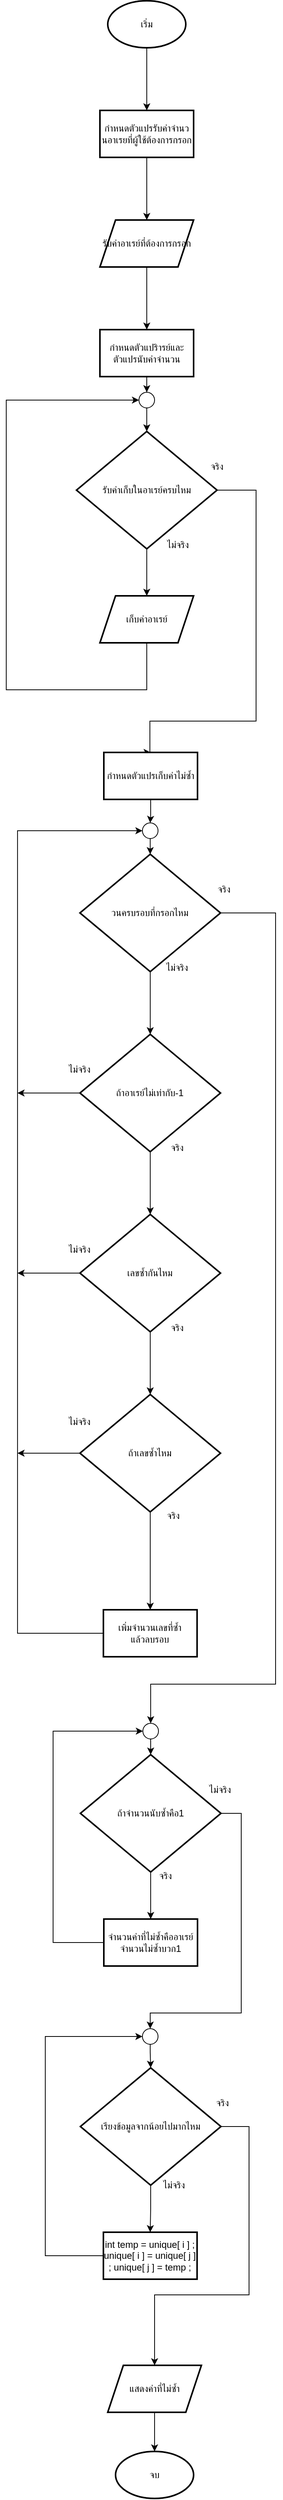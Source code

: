 <mxfile version="25.0.3">
  <diagram name="Page-1" id="d7DHoetO1ljjJ4mgrFDa">
    <mxGraphModel dx="1755" dy="927" grid="1" gridSize="10" guides="1" tooltips="1" connect="1" arrows="1" fold="1" page="1" pageScale="1" pageWidth="850" pageHeight="1100" math="0" shadow="0">
      <root>
        <mxCell id="0" />
        <mxCell id="1" parent="0" />
        <mxCell id="mlZ7eP1RpLbqaplrxPkS-2" value="" style="edgeStyle=orthogonalEdgeStyle;rounded=0;orthogonalLoop=1;jettySize=auto;html=1;" edge="1" parent="1" source="mlZ7eP1RpLbqaplrxPkS-3" target="mlZ7eP1RpLbqaplrxPkS-5">
          <mxGeometry relative="1" as="geometry" />
        </mxCell>
        <mxCell id="mlZ7eP1RpLbqaplrxPkS-3" value="เริ่ม" style="strokeWidth=2;html=1;shape=mxgraph.flowchart.start_1;whiteSpace=wrap;" vertex="1" parent="1">
          <mxGeometry x="370" y="50" width="100" height="60" as="geometry" />
        </mxCell>
        <mxCell id="mlZ7eP1RpLbqaplrxPkS-4" value="" style="edgeStyle=orthogonalEdgeStyle;rounded=0;orthogonalLoop=1;jettySize=auto;html=1;" edge="1" parent="1" source="mlZ7eP1RpLbqaplrxPkS-5" target="mlZ7eP1RpLbqaplrxPkS-7">
          <mxGeometry relative="1" as="geometry" />
        </mxCell>
        <mxCell id="mlZ7eP1RpLbqaplrxPkS-5" value="กำหนดตัวแปรรับค่าจำนวนอาเรยที่ผู้ใช้ต้องการกรอก" style="whiteSpace=wrap;html=1;strokeWidth=2;" vertex="1" parent="1">
          <mxGeometry x="360" y="190" width="120" height="60" as="geometry" />
        </mxCell>
        <mxCell id="mlZ7eP1RpLbqaplrxPkS-6" value="" style="edgeStyle=orthogonalEdgeStyle;rounded=0;orthogonalLoop=1;jettySize=auto;html=1;" edge="1" parent="1" source="mlZ7eP1RpLbqaplrxPkS-7" target="mlZ7eP1RpLbqaplrxPkS-9">
          <mxGeometry relative="1" as="geometry" />
        </mxCell>
        <mxCell id="mlZ7eP1RpLbqaplrxPkS-7" value="รับค่าอาเรย์ที่ต้องการกรอก" style="shape=parallelogram;perimeter=parallelogramPerimeter;whiteSpace=wrap;html=1;fixedSize=1;strokeWidth=2;" vertex="1" parent="1">
          <mxGeometry x="360" y="330" width="120" height="60" as="geometry" />
        </mxCell>
        <mxCell id="mlZ7eP1RpLbqaplrxPkS-8" value="" style="edgeStyle=orthogonalEdgeStyle;rounded=0;orthogonalLoop=1;jettySize=auto;html=1;" edge="1" parent="1" source="mlZ7eP1RpLbqaplrxPkS-17" target="mlZ7eP1RpLbqaplrxPkS-12">
          <mxGeometry relative="1" as="geometry" />
        </mxCell>
        <mxCell id="mlZ7eP1RpLbqaplrxPkS-9" value="กำหนดตัวแปริารย์และตัวแปรนับค่าจำนวน" style="whiteSpace=wrap;html=1;strokeWidth=2;" vertex="1" parent="1">
          <mxGeometry x="360" y="470" width="120" height="60" as="geometry" />
        </mxCell>
        <mxCell id="mlZ7eP1RpLbqaplrxPkS-10" value="" style="edgeStyle=orthogonalEdgeStyle;rounded=0;orthogonalLoop=1;jettySize=auto;html=1;" edge="1" parent="1" source="mlZ7eP1RpLbqaplrxPkS-12" target="mlZ7eP1RpLbqaplrxPkS-15">
          <mxGeometry relative="1" as="geometry" />
        </mxCell>
        <mxCell id="mlZ7eP1RpLbqaplrxPkS-11" style="edgeStyle=orthogonalEdgeStyle;rounded=0;orthogonalLoop=1;jettySize=auto;html=1;entryX=0.5;entryY=0;entryDx=0;entryDy=0;" edge="1" parent="1" source="mlZ7eP1RpLbqaplrxPkS-12" target="mlZ7eP1RpLbqaplrxPkS-43">
          <mxGeometry relative="1" as="geometry">
            <mxPoint x="424" y="1030" as="targetPoint" />
            <Array as="points">
              <mxPoint x="560" y="675" />
              <mxPoint x="560" y="970" />
              <mxPoint x="424" y="970" />
              <mxPoint x="424" y="1010" />
            </Array>
          </mxGeometry>
        </mxCell>
        <mxCell id="mlZ7eP1RpLbqaplrxPkS-12" value="รับค่าเก็บในอาเรย์ครบไหม" style="rhombus;whiteSpace=wrap;html=1;strokeWidth=2;" vertex="1" parent="1">
          <mxGeometry x="330" y="600" width="180" height="150" as="geometry" />
        </mxCell>
        <mxCell id="mlZ7eP1RpLbqaplrxPkS-13" value="ไม่จริง" style="text;html=1;align=center;verticalAlign=middle;whiteSpace=wrap;rounded=0;" vertex="1" parent="1">
          <mxGeometry x="430" y="730" width="60" height="30" as="geometry" />
        </mxCell>
        <mxCell id="mlZ7eP1RpLbqaplrxPkS-14" style="edgeStyle=orthogonalEdgeStyle;rounded=0;orthogonalLoop=1;jettySize=auto;html=1;entryX=0;entryY=0.5;entryDx=0;entryDy=0;entryPerimeter=0;" edge="1" parent="1" source="mlZ7eP1RpLbqaplrxPkS-15" target="mlZ7eP1RpLbqaplrxPkS-17">
          <mxGeometry relative="1" as="geometry">
            <mxPoint x="400" y="560" as="targetPoint" />
            <Array as="points">
              <mxPoint x="420" y="930" />
              <mxPoint x="240" y="930" />
              <mxPoint x="240" y="560" />
            </Array>
          </mxGeometry>
        </mxCell>
        <mxCell id="mlZ7eP1RpLbqaplrxPkS-15" value="เก็บค่าอาเรย์" style="shape=parallelogram;perimeter=parallelogramPerimeter;whiteSpace=wrap;html=1;fixedSize=1;strokeWidth=2;" vertex="1" parent="1">
          <mxGeometry x="360" y="810" width="120" height="60" as="geometry" />
        </mxCell>
        <mxCell id="mlZ7eP1RpLbqaplrxPkS-16" value="" style="edgeStyle=orthogonalEdgeStyle;rounded=0;orthogonalLoop=1;jettySize=auto;html=1;" edge="1" parent="1" source="mlZ7eP1RpLbqaplrxPkS-9" target="mlZ7eP1RpLbqaplrxPkS-17">
          <mxGeometry relative="1" as="geometry">
            <mxPoint x="420" y="530" as="sourcePoint" />
            <mxPoint x="420" y="600" as="targetPoint" />
          </mxGeometry>
        </mxCell>
        <mxCell id="mlZ7eP1RpLbqaplrxPkS-17" value="" style="verticalLabelPosition=bottom;verticalAlign=top;html=1;shape=mxgraph.flowchart.on-page_reference;" vertex="1" parent="1">
          <mxGeometry x="410" y="550" width="20" height="20" as="geometry" />
        </mxCell>
        <mxCell id="mlZ7eP1RpLbqaplrxPkS-18" value="จริง" style="text;html=1;align=center;verticalAlign=middle;whiteSpace=wrap;rounded=0;" vertex="1" parent="1">
          <mxGeometry x="480" y="630" width="60" height="30" as="geometry" />
        </mxCell>
        <mxCell id="mlZ7eP1RpLbqaplrxPkS-19" value="" style="edgeStyle=orthogonalEdgeStyle;rounded=0;orthogonalLoop=1;jettySize=auto;html=1;" edge="1" parent="1" source="mlZ7eP1RpLbqaplrxPkS-20" target="mlZ7eP1RpLbqaplrxPkS-25">
          <mxGeometry relative="1" as="geometry" />
        </mxCell>
        <mxCell id="mlZ7eP1RpLbqaplrxPkS-42" style="edgeStyle=orthogonalEdgeStyle;rounded=0;orthogonalLoop=1;jettySize=auto;html=1;entryX=0.5;entryY=0;entryDx=0;entryDy=0;entryPerimeter=0;" edge="1" parent="1" source="mlZ7eP1RpLbqaplrxPkS-20" target="mlZ7eP1RpLbqaplrxPkS-50">
          <mxGeometry relative="1" as="geometry">
            <mxPoint x="424.44" y="2290" as="targetPoint" />
            <Array as="points">
              <mxPoint x="585" y="1215" />
              <mxPoint x="585" y="2200" />
              <mxPoint x="425" y="2200" />
            </Array>
          </mxGeometry>
        </mxCell>
        <mxCell id="mlZ7eP1RpLbqaplrxPkS-20" value="วนครบรอบที่กรอกไหม" style="rhombus;whiteSpace=wrap;html=1;strokeWidth=2;" vertex="1" parent="1">
          <mxGeometry x="334.44" y="1140" width="180" height="150" as="geometry" />
        </mxCell>
        <mxCell id="mlZ7eP1RpLbqaplrxPkS-21" value="ไม่จริง" style="text;html=1;align=center;verticalAlign=middle;whiteSpace=wrap;rounded=0;" vertex="1" parent="1">
          <mxGeometry x="429.44" y="1270" width="60" height="30" as="geometry" />
        </mxCell>
        <mxCell id="mlZ7eP1RpLbqaplrxPkS-22" value="จริง" style="text;html=1;align=center;verticalAlign=middle;whiteSpace=wrap;rounded=0;" vertex="1" parent="1">
          <mxGeometry x="489.44" y="1170" width="60" height="30" as="geometry" />
        </mxCell>
        <mxCell id="mlZ7eP1RpLbqaplrxPkS-23" value="" style="edgeStyle=orthogonalEdgeStyle;rounded=0;orthogonalLoop=1;jettySize=auto;html=1;" edge="1" parent="1" source="mlZ7eP1RpLbqaplrxPkS-25" target="mlZ7eP1RpLbqaplrxPkS-29">
          <mxGeometry relative="1" as="geometry" />
        </mxCell>
        <mxCell id="mlZ7eP1RpLbqaplrxPkS-24" style="edgeStyle=orthogonalEdgeStyle;rounded=0;orthogonalLoop=1;jettySize=auto;html=1;" edge="1" parent="1" source="mlZ7eP1RpLbqaplrxPkS-25">
          <mxGeometry relative="1" as="geometry">
            <mxPoint x="254.44" y="1445" as="targetPoint" />
          </mxGeometry>
        </mxCell>
        <mxCell id="mlZ7eP1RpLbqaplrxPkS-25" value="ถ้าอาเรย์ไม่เท่ากับ-1" style="rhombus;whiteSpace=wrap;html=1;strokeWidth=2;" vertex="1" parent="1">
          <mxGeometry x="334.44" y="1370" width="180" height="150" as="geometry" />
        </mxCell>
        <mxCell id="mlZ7eP1RpLbqaplrxPkS-26" value="จริง" style="text;html=1;align=center;verticalAlign=middle;whiteSpace=wrap;rounded=0;" vertex="1" parent="1">
          <mxGeometry x="429.44" y="1500" width="60" height="30" as="geometry" />
        </mxCell>
        <mxCell id="mlZ7eP1RpLbqaplrxPkS-27" value="" style="edgeStyle=orthogonalEdgeStyle;rounded=0;orthogonalLoop=1;jettySize=auto;html=1;" edge="1" parent="1" source="mlZ7eP1RpLbqaplrxPkS-29" target="mlZ7eP1RpLbqaplrxPkS-33">
          <mxGeometry relative="1" as="geometry" />
        </mxCell>
        <mxCell id="mlZ7eP1RpLbqaplrxPkS-28" style="edgeStyle=orthogonalEdgeStyle;rounded=0;orthogonalLoop=1;jettySize=auto;html=1;" edge="1" parent="1" source="mlZ7eP1RpLbqaplrxPkS-29">
          <mxGeometry relative="1" as="geometry">
            <mxPoint x="254.44" y="1675" as="targetPoint" />
          </mxGeometry>
        </mxCell>
        <mxCell id="mlZ7eP1RpLbqaplrxPkS-29" value="เลขซ้ำกันไหม" style="rhombus;whiteSpace=wrap;html=1;strokeWidth=2;" vertex="1" parent="1">
          <mxGeometry x="334.44" y="1600" width="180" height="150" as="geometry" />
        </mxCell>
        <mxCell id="mlZ7eP1RpLbqaplrxPkS-30" value="จริง" style="text;html=1;align=center;verticalAlign=middle;whiteSpace=wrap;rounded=0;" vertex="1" parent="1">
          <mxGeometry x="429.44" y="1730" width="60" height="30" as="geometry" />
        </mxCell>
        <mxCell id="mlZ7eP1RpLbqaplrxPkS-31" value="" style="edgeStyle=orthogonalEdgeStyle;rounded=0;orthogonalLoop=1;jettySize=auto;html=1;" edge="1" parent="1" source="mlZ7eP1RpLbqaplrxPkS-33" target="mlZ7eP1RpLbqaplrxPkS-35">
          <mxGeometry relative="1" as="geometry" />
        </mxCell>
        <mxCell id="mlZ7eP1RpLbqaplrxPkS-32" style="edgeStyle=orthogonalEdgeStyle;rounded=0;orthogonalLoop=1;jettySize=auto;html=1;" edge="1" parent="1" source="mlZ7eP1RpLbqaplrxPkS-33">
          <mxGeometry relative="1" as="geometry">
            <mxPoint x="254.44" y="1905" as="targetPoint" />
          </mxGeometry>
        </mxCell>
        <mxCell id="mlZ7eP1RpLbqaplrxPkS-33" value="ถ้าเลขซ้ำไหม" style="rhombus;whiteSpace=wrap;html=1;strokeWidth=2;" vertex="1" parent="1">
          <mxGeometry x="334.44" y="1830" width="180" height="150" as="geometry" />
        </mxCell>
        <mxCell id="mlZ7eP1RpLbqaplrxPkS-34" style="edgeStyle=orthogonalEdgeStyle;rounded=0;orthogonalLoop=1;jettySize=auto;html=1;entryX=0;entryY=0.5;entryDx=0;entryDy=0;entryPerimeter=0;" edge="1" parent="1" source="mlZ7eP1RpLbqaplrxPkS-35" target="mlZ7eP1RpLbqaplrxPkS-37">
          <mxGeometry relative="1" as="geometry">
            <mxPoint x="414.44" y="1100" as="targetPoint" />
            <Array as="points">
              <mxPoint x="254.44" y="2135" />
              <mxPoint x="254.44" y="1110" />
            </Array>
          </mxGeometry>
        </mxCell>
        <mxCell id="mlZ7eP1RpLbqaplrxPkS-35" value="เพิ่มจำนวนเลขที่ซ้ำ&lt;div&gt;แล้วลบรอบ&lt;/div&gt;" style="whiteSpace=wrap;html=1;strokeWidth=2;" vertex="1" parent="1">
          <mxGeometry x="364.44" y="2105" width="120" height="60" as="geometry" />
        </mxCell>
        <mxCell id="mlZ7eP1RpLbqaplrxPkS-36" value="จริง" style="text;html=1;align=center;verticalAlign=middle;whiteSpace=wrap;rounded=0;" vertex="1" parent="1">
          <mxGeometry x="424.44" y="1970" width="60" height="30" as="geometry" />
        </mxCell>
        <mxCell id="mlZ7eP1RpLbqaplrxPkS-37" value="" style="verticalLabelPosition=bottom;verticalAlign=top;html=1;shape=mxgraph.flowchart.on-page_reference;" vertex="1" parent="1">
          <mxGeometry x="414.44" y="1100" width="20" height="20" as="geometry" />
        </mxCell>
        <mxCell id="mlZ7eP1RpLbqaplrxPkS-38" style="edgeStyle=orthogonalEdgeStyle;rounded=0;orthogonalLoop=1;jettySize=auto;html=1;" edge="1" parent="1" source="mlZ7eP1RpLbqaplrxPkS-37">
          <mxGeometry relative="1" as="geometry">
            <mxPoint x="424.44" y="1140" as="targetPoint" />
          </mxGeometry>
        </mxCell>
        <mxCell id="mlZ7eP1RpLbqaplrxPkS-39" value="ไม่จริง" style="text;html=1;align=center;verticalAlign=middle;whiteSpace=wrap;rounded=0;" vertex="1" parent="1">
          <mxGeometry x="304.44" y="1400" width="60" height="30" as="geometry" />
        </mxCell>
        <mxCell id="mlZ7eP1RpLbqaplrxPkS-40" value="ไม่จริง" style="text;html=1;align=center;verticalAlign=middle;whiteSpace=wrap;rounded=0;" vertex="1" parent="1">
          <mxGeometry x="304.44" y="1630" width="60" height="30" as="geometry" />
        </mxCell>
        <mxCell id="mlZ7eP1RpLbqaplrxPkS-41" value="ไม่จริง" style="text;html=1;align=center;verticalAlign=middle;whiteSpace=wrap;rounded=0;" vertex="1" parent="1">
          <mxGeometry x="304.44" y="1850" width="60" height="30" as="geometry" />
        </mxCell>
        <mxCell id="mlZ7eP1RpLbqaplrxPkS-44" value="" style="edgeStyle=orthogonalEdgeStyle;rounded=0;orthogonalLoop=1;jettySize=auto;html=1;" edge="1" parent="1" source="mlZ7eP1RpLbqaplrxPkS-43" target="mlZ7eP1RpLbqaplrxPkS-37">
          <mxGeometry relative="1" as="geometry" />
        </mxCell>
        <mxCell id="mlZ7eP1RpLbqaplrxPkS-43" value="กำหนดตัวแปรเก็บค่าไม่ซ้ำ" style="whiteSpace=wrap;html=1;strokeWidth=2;" vertex="1" parent="1">
          <mxGeometry x="365" y="1010" width="120" height="60" as="geometry" />
        </mxCell>
        <mxCell id="mlZ7eP1RpLbqaplrxPkS-47" value="" style="edgeStyle=orthogonalEdgeStyle;rounded=0;orthogonalLoop=1;jettySize=auto;html=1;" edge="1" parent="1" source="mlZ7eP1RpLbqaplrxPkS-45" target="mlZ7eP1RpLbqaplrxPkS-46">
          <mxGeometry relative="1" as="geometry" />
        </mxCell>
        <mxCell id="mlZ7eP1RpLbqaplrxPkS-56" style="edgeStyle=orthogonalEdgeStyle;rounded=0;orthogonalLoop=1;jettySize=auto;html=1;entryX=0.5;entryY=0;entryDx=0;entryDy=0;entryPerimeter=0;" edge="1" parent="1" source="mlZ7eP1RpLbqaplrxPkS-45" target="mlZ7eP1RpLbqaplrxPkS-67">
          <mxGeometry relative="1" as="geometry">
            <mxPoint x="425" y="2670" as="targetPoint" />
            <Array as="points">
              <mxPoint x="541" y="2365" />
              <mxPoint x="541" y="2620" />
              <mxPoint x="424" y="2620" />
            </Array>
          </mxGeometry>
        </mxCell>
        <mxCell id="mlZ7eP1RpLbqaplrxPkS-45" value="ถ้าจำนวนนับซ้ำคือ1" style="rhombus;whiteSpace=wrap;html=1;strokeWidth=2;" vertex="1" parent="1">
          <mxGeometry x="335" y="2290" width="180" height="150" as="geometry" />
        </mxCell>
        <mxCell id="mlZ7eP1RpLbqaplrxPkS-48" style="edgeStyle=orthogonalEdgeStyle;rounded=0;orthogonalLoop=1;jettySize=auto;html=1;entryX=0;entryY=0.5;entryDx=0;entryDy=0;entryPerimeter=0;" edge="1" parent="1" source="mlZ7eP1RpLbqaplrxPkS-46" target="mlZ7eP1RpLbqaplrxPkS-50">
          <mxGeometry relative="1" as="geometry">
            <mxPoint x="410" y="2260" as="targetPoint" />
            <Array as="points">
              <mxPoint x="300" y="2530" />
              <mxPoint x="300" y="2260" />
            </Array>
          </mxGeometry>
        </mxCell>
        <mxCell id="mlZ7eP1RpLbqaplrxPkS-46" value="จำนวนค่าที่ไม่ซ้ำคืออาเรย์ จำนวนไม่ซ้ำบวก1" style="whiteSpace=wrap;html=1;strokeWidth=2;" vertex="1" parent="1">
          <mxGeometry x="365" y="2500" width="120" height="60" as="geometry" />
        </mxCell>
        <mxCell id="mlZ7eP1RpLbqaplrxPkS-53" value="" style="edgeStyle=orthogonalEdgeStyle;rounded=0;orthogonalLoop=1;jettySize=auto;html=1;" edge="1" parent="1" source="mlZ7eP1RpLbqaplrxPkS-50" target="mlZ7eP1RpLbqaplrxPkS-45">
          <mxGeometry relative="1" as="geometry" />
        </mxCell>
        <mxCell id="mlZ7eP1RpLbqaplrxPkS-50" value="" style="verticalLabelPosition=bottom;verticalAlign=top;html=1;shape=mxgraph.flowchart.on-page_reference;" vertex="1" parent="1">
          <mxGeometry x="415" y="2250" width="20" height="20" as="geometry" />
        </mxCell>
        <mxCell id="mlZ7eP1RpLbqaplrxPkS-54" value="จริง" style="text;html=1;align=center;verticalAlign=middle;whiteSpace=wrap;rounded=0;" vertex="1" parent="1">
          <mxGeometry x="414.44" y="2430" width="60" height="30" as="geometry" />
        </mxCell>
        <mxCell id="mlZ7eP1RpLbqaplrxPkS-55" value="ไม่จริง" style="text;html=1;align=center;verticalAlign=middle;whiteSpace=wrap;rounded=0;" vertex="1" parent="1">
          <mxGeometry x="484.44" y="2320" width="60" height="30" as="geometry" />
        </mxCell>
        <mxCell id="mlZ7eP1RpLbqaplrxPkS-62" value="" style="edgeStyle=orthogonalEdgeStyle;rounded=0;orthogonalLoop=1;jettySize=auto;html=1;" edge="1" parent="1" source="mlZ7eP1RpLbqaplrxPkS-57" target="mlZ7eP1RpLbqaplrxPkS-61">
          <mxGeometry relative="1" as="geometry" />
        </mxCell>
        <mxCell id="mlZ7eP1RpLbqaplrxPkS-74" style="edgeStyle=orthogonalEdgeStyle;rounded=0;orthogonalLoop=1;jettySize=auto;html=1;" edge="1" parent="1" source="mlZ7eP1RpLbqaplrxPkS-57">
          <mxGeometry relative="1" as="geometry">
            <mxPoint x="430" y="3070" as="targetPoint" />
            <Array as="points">
              <mxPoint x="551" y="2765" />
              <mxPoint x="551" y="2980" />
              <mxPoint x="430" y="2980" />
            </Array>
          </mxGeometry>
        </mxCell>
        <mxCell id="mlZ7eP1RpLbqaplrxPkS-57" value="เรียงข้อมูลจากน้อยไปมากไหม" style="rhombus;whiteSpace=wrap;html=1;strokeWidth=2;" vertex="1" parent="1">
          <mxGeometry x="335" y="2690" width="180" height="150" as="geometry" />
        </mxCell>
        <mxCell id="mlZ7eP1RpLbqaplrxPkS-58" value="จริง" style="text;html=1;align=center;verticalAlign=middle;whiteSpace=wrap;rounded=0;" vertex="1" parent="1">
          <mxGeometry x="490" y="2720" width="54.44" height="30" as="geometry" />
        </mxCell>
        <mxCell id="mlZ7eP1RpLbqaplrxPkS-59" value="ไม่จริง" style="text;html=1;align=center;verticalAlign=middle;whiteSpace=wrap;rounded=0;" vertex="1" parent="1">
          <mxGeometry x="425" y="2820" width="60" height="40" as="geometry" />
        </mxCell>
        <mxCell id="mlZ7eP1RpLbqaplrxPkS-63" style="edgeStyle=orthogonalEdgeStyle;rounded=0;orthogonalLoop=1;jettySize=auto;html=1;entryX=0;entryY=0.5;entryDx=0;entryDy=0;entryPerimeter=0;exitX=0;exitY=0.5;exitDx=0;exitDy=0;" edge="1" parent="1" source="mlZ7eP1RpLbqaplrxPkS-61" target="mlZ7eP1RpLbqaplrxPkS-67">
          <mxGeometry relative="1" as="geometry">
            <mxPoint x="390" y="2640" as="targetPoint" />
            <mxPoint x="360" y="2930" as="sourcePoint" />
            <Array as="points">
              <mxPoint x="290" y="2930" />
              <mxPoint x="290" y="2650" />
            </Array>
          </mxGeometry>
        </mxCell>
        <mxCell id="mlZ7eP1RpLbqaplrxPkS-61" value="int temp = unique[ i ] ; unique[ i ] = unique[ j ] ; unique[ j ] = temp ;" style="whiteSpace=wrap;html=1;strokeWidth=2;" vertex="1" parent="1">
          <mxGeometry x="364.44" y="2900" width="120" height="60" as="geometry" />
        </mxCell>
        <mxCell id="mlZ7eP1RpLbqaplrxPkS-71" value="" style="edgeStyle=orthogonalEdgeStyle;rounded=0;orthogonalLoop=1;jettySize=auto;html=1;" edge="1" parent="1" source="mlZ7eP1RpLbqaplrxPkS-67" target="mlZ7eP1RpLbqaplrxPkS-57">
          <mxGeometry relative="1" as="geometry">
            <Array as="points">
              <mxPoint x="424" y="2670" />
              <mxPoint x="425" y="2670" />
            </Array>
          </mxGeometry>
        </mxCell>
        <mxCell id="mlZ7eP1RpLbqaplrxPkS-67" value="" style="verticalLabelPosition=bottom;verticalAlign=top;html=1;shape=mxgraph.flowchart.on-page_reference;" vertex="1" parent="1">
          <mxGeometry x="414.44" y="2640" width="20" height="20" as="geometry" />
        </mxCell>
        <mxCell id="mlZ7eP1RpLbqaplrxPkS-78" value="" style="edgeStyle=orthogonalEdgeStyle;rounded=0;orthogonalLoop=1;jettySize=auto;html=1;" edge="1" parent="1" source="mlZ7eP1RpLbqaplrxPkS-76" target="mlZ7eP1RpLbqaplrxPkS-77">
          <mxGeometry relative="1" as="geometry" />
        </mxCell>
        <mxCell id="mlZ7eP1RpLbqaplrxPkS-76" value="แสดงค่าที่ไม่ซ้ำ" style="shape=parallelogram;perimeter=parallelogramPerimeter;whiteSpace=wrap;html=1;fixedSize=1;strokeWidth=2;" vertex="1" parent="1">
          <mxGeometry x="370" y="3070" width="120" height="60" as="geometry" />
        </mxCell>
        <mxCell id="mlZ7eP1RpLbqaplrxPkS-77" value="จบ" style="strokeWidth=2;html=1;shape=mxgraph.flowchart.start_1;whiteSpace=wrap;" vertex="1" parent="1">
          <mxGeometry x="380" y="3180" width="100" height="60" as="geometry" />
        </mxCell>
      </root>
    </mxGraphModel>
  </diagram>
</mxfile>
